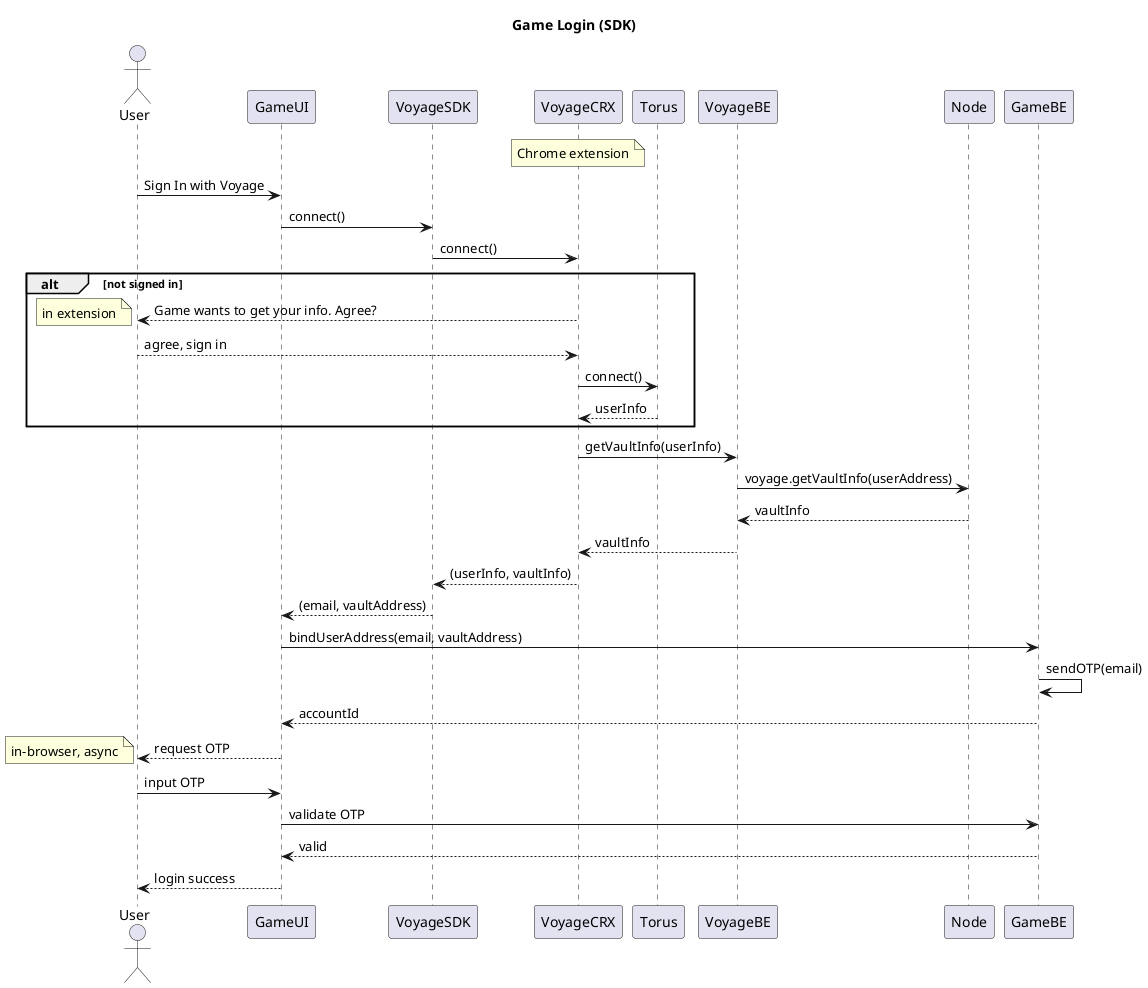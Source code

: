 @startuml
title Game Login (SDK)

actor User

participant GameUI
participant VoyageSDK
participant VoyageCRX
note over VoyageCRX: Chrome extension

User -> GameUI : Sign In with Voyage
GameUI -> VoyageSDK : connect()
VoyageSDK -> VoyageCRX : connect()
alt not signed in
	VoyageCRX --> User : Game wants to get your info. Agree?
	note left: in extension
	User --> VoyageCRX : agree, sign in 
	VoyageCRX -> Torus : connect()
	Torus --> VoyageCRX : userInfo
end
VoyageCRX -> VoyageBE : getVaultInfo(userInfo)
VoyageBE -> Node : voyage.getVaultInfo(userAddress)
Node --> VoyageBE : vaultInfo
VoyageBE --> VoyageCRX: vaultInfo
VoyageCRX --> VoyageSDK : (userInfo, vaultInfo)
VoyageSDK --> GameUI : (email, vaultAddress)
GameUI -> GameBE : bindUserAddress(email, vaultAddress)
GameBE -> GameBE : sendOTP(email)
GameBE --> GameUI : accountId
GameUI --> User : request OTP
note left: in-browser, async
User -> GameUI : input OTP
GameUI -> GameBE : validate OTP
GameBE --> GameUI : valid
GameUI --> User : login success
@enduml